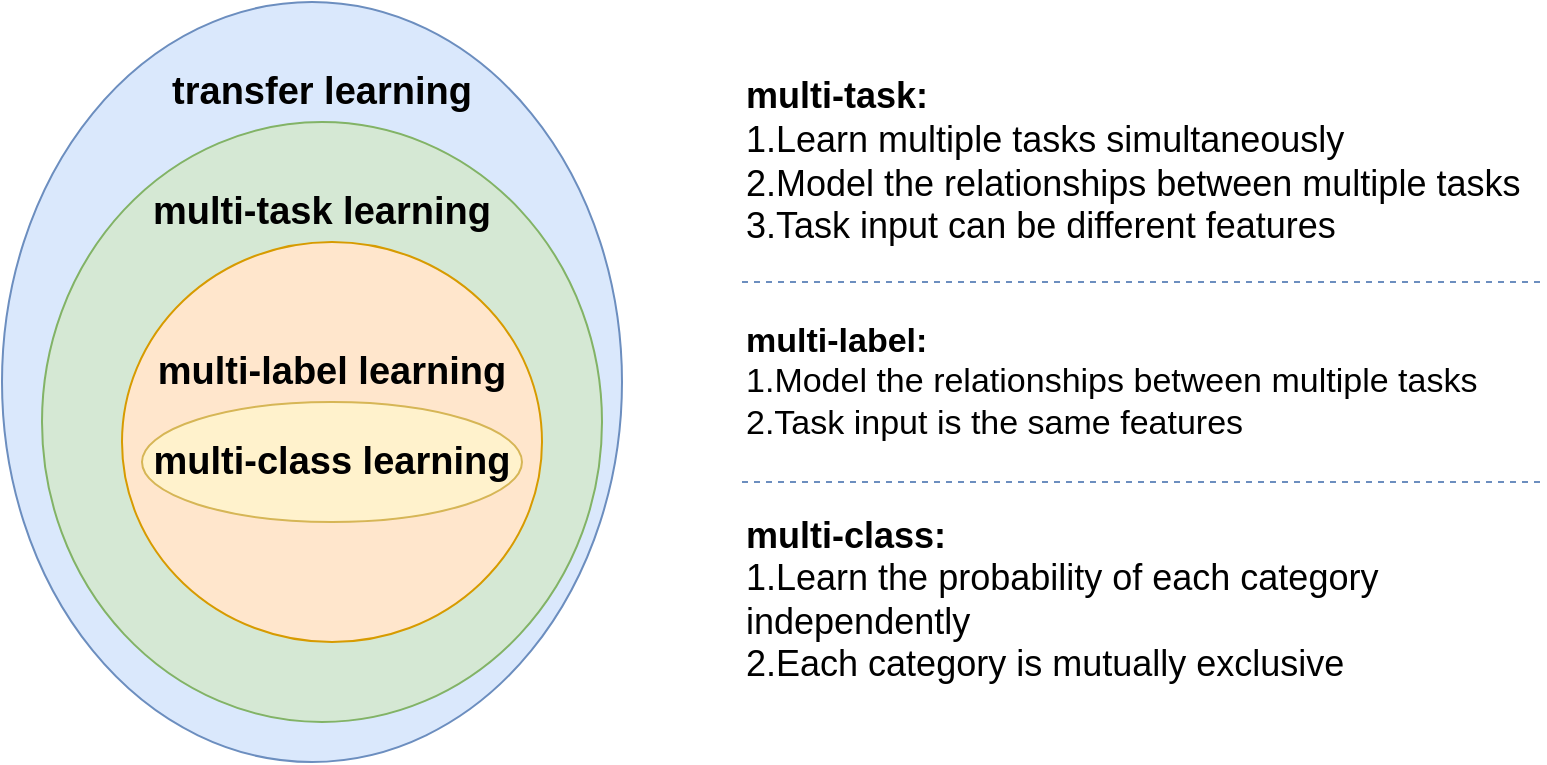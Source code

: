 <mxfile version="24.7.0" type="github" pages="2">
  <diagram name="第 1 页" id="ReQLbQm8tc32pIZsq05j">
    <mxGraphModel dx="1562" dy="810" grid="1" gridSize="10" guides="1" tooltips="1" connect="1" arrows="1" fold="1" page="1" pageScale="1" pageWidth="827" pageHeight="1169" math="0" shadow="0">
      <root>
        <mxCell id="0" />
        <mxCell id="1" parent="0" />
        <mxCell id="25EqgL7V8Id7te-3U3D1-11" value="&lt;b style=&quot;font-size: 18px;&quot;&gt;&lt;font style=&quot;font-size: 18px;&quot;&gt;multi-task:&lt;/font&gt;&lt;/b&gt;&lt;div style=&quot;font-size: 18px;&quot;&gt;&lt;font style=&quot;font-size: 18px;&quot;&gt;1.Learn multiple tasks simultaneously&lt;/font&gt;&lt;/div&gt;&lt;div style=&quot;font-size: 18px;&quot;&gt;&lt;font style=&quot;font-size: 18px;&quot;&gt;2.Model the relationships between multiple tasks&lt;/font&gt;&lt;/div&gt;&lt;div style=&quot;font-size: 18px;&quot;&gt;&lt;font style=&quot;font-size: 18px;&quot;&gt;3.Task input can be different features&lt;/font&gt;&lt;/div&gt;" style="text;html=1;align=left;verticalAlign=middle;whiteSpace=wrap;rounded=0;fontSize=18;" parent="1" vertex="1">
          <mxGeometry x="400" y="520" width="400" height="80" as="geometry" />
        </mxCell>
        <mxCell id="25EqgL7V8Id7te-3U3D1-12" value="" style="endArrow=none;dashed=1;html=1;rounded=0;fillColor=#dae8fc;strokeColor=#6c8ebf;" parent="1" edge="1">
          <mxGeometry width="50" height="50" relative="1" as="geometry">
            <mxPoint x="400" y="620" as="sourcePoint" />
            <mxPoint x="800" y="620" as="targetPoint" />
          </mxGeometry>
        </mxCell>
        <mxCell id="25EqgL7V8Id7te-3U3D1-13" value="&lt;b style=&quot;font-size: 17px;&quot;&gt;&lt;font style=&quot;font-size: 17px;&quot;&gt;multi-label:&lt;/font&gt;&lt;/b&gt;&lt;div style=&quot;font-size: 17px;&quot;&gt;&lt;font style=&quot;font-size: 17px;&quot;&gt;1.&lt;/font&gt;&lt;span style=&quot;background-color: initial; font-size: 17px;&quot;&gt;Model the relationships between multiple tasks&lt;/span&gt;&lt;/div&gt;&lt;div style=&quot;font-size: 17px;&quot;&gt;&lt;font style=&quot;font-size: 17px;&quot;&gt;2.Task input is the same features&lt;/font&gt;&lt;/div&gt;" style="text;html=1;align=left;verticalAlign=middle;whiteSpace=wrap;rounded=0;fontSize=17;" parent="1" vertex="1">
          <mxGeometry x="400" y="630" width="400" height="80" as="geometry" />
        </mxCell>
        <mxCell id="25EqgL7V8Id7te-3U3D1-14" value="&lt;b style=&quot;font-size: 18px;&quot;&gt;&lt;font style=&quot;font-size: 18px;&quot;&gt;multi-class:&lt;/font&gt;&lt;/b&gt;&lt;div style=&quot;font-size: 18px;&quot;&gt;&lt;font style=&quot;font-size: 18px;&quot;&gt;1.Learn the probability of each category independently&lt;/font&gt;&lt;/div&gt;&lt;div style=&quot;font-size: 18px;&quot;&gt;&lt;font style=&quot;font-size: 18px;&quot;&gt;2.Each category is mutually exclusive&lt;/font&gt;&lt;/div&gt;&lt;div style=&quot;font-size: 18px;&quot;&gt;&lt;br style=&quot;font-size: 18px;&quot;&gt;&lt;/div&gt;" style="text;html=1;align=left;verticalAlign=middle;whiteSpace=wrap;rounded=0;fontSize=18;" parent="1" vertex="1">
          <mxGeometry x="400" y="750" width="400" height="80" as="geometry" />
        </mxCell>
        <mxCell id="25EqgL7V8Id7te-3U3D1-15" value="" style="endArrow=none;dashed=1;html=1;rounded=0;fillColor=#dae8fc;strokeColor=#6c8ebf;" parent="1" edge="1">
          <mxGeometry width="50" height="50" relative="1" as="geometry">
            <mxPoint x="400" y="720" as="sourcePoint" />
            <mxPoint x="800" y="720" as="targetPoint" />
          </mxGeometry>
        </mxCell>
        <mxCell id="25EqgL7V8Id7te-3U3D1-16" value="" style="group" parent="1" vertex="1" connectable="0">
          <mxGeometry x="30" y="480" width="310" height="380" as="geometry" />
        </mxCell>
        <mxCell id="25EqgL7V8Id7te-3U3D1-1" value="" style="ellipse;whiteSpace=wrap;html=1;fillColor=#dae8fc;strokeColor=#6c8ebf;" parent="25EqgL7V8Id7te-3U3D1-16" vertex="1">
          <mxGeometry width="310" height="380" as="geometry" />
        </mxCell>
        <mxCell id="25EqgL7V8Id7te-3U3D1-2" value="" style="ellipse;whiteSpace=wrap;html=1;fillColor=#d5e8d4;strokeColor=#82b366;" parent="25EqgL7V8Id7te-3U3D1-16" vertex="1">
          <mxGeometry x="20" y="60" width="280" height="300" as="geometry" />
        </mxCell>
        <mxCell id="25EqgL7V8Id7te-3U3D1-4" value="" style="ellipse;whiteSpace=wrap;html=1;fillColor=#ffe6cc;strokeColor=#d79b00;" parent="25EqgL7V8Id7te-3U3D1-16" vertex="1">
          <mxGeometry x="60" y="120" width="210" height="200" as="geometry" />
        </mxCell>
        <mxCell id="25EqgL7V8Id7te-3U3D1-5" value="" style="ellipse;whiteSpace=wrap;html=1;fillColor=#fff2cc;strokeColor=#d6b656;" parent="25EqgL7V8Id7te-3U3D1-16" vertex="1">
          <mxGeometry x="70" y="200" width="190" height="60" as="geometry" />
        </mxCell>
        <mxCell id="25EqgL7V8Id7te-3U3D1-7" value="transfer learning" style="text;html=1;align=center;verticalAlign=middle;whiteSpace=wrap;rounded=0;fontStyle=1;fontSize=19;" parent="25EqgL7V8Id7te-3U3D1-16" vertex="1">
          <mxGeometry x="72" y="30" width="176" height="30" as="geometry" />
        </mxCell>
        <mxCell id="25EqgL7V8Id7te-3U3D1-8" value="multi-task learning" style="text;html=1;align=center;verticalAlign=middle;whiteSpace=wrap;rounded=0;fontStyle=1;fontSize=19;" parent="25EqgL7V8Id7te-3U3D1-16" vertex="1">
          <mxGeometry x="72" y="90" width="176" height="30" as="geometry" />
        </mxCell>
        <mxCell id="25EqgL7V8Id7te-3U3D1-9" value="multi-label learning" style="text;html=1;align=center;verticalAlign=middle;whiteSpace=wrap;rounded=0;fontStyle=1;fontSize=19;" parent="25EqgL7V8Id7te-3U3D1-16" vertex="1">
          <mxGeometry x="50" y="170" width="230" height="30" as="geometry" />
        </mxCell>
        <mxCell id="25EqgL7V8Id7te-3U3D1-10" value="multi-class learning" style="text;html=1;align=center;verticalAlign=middle;whiteSpace=wrap;rounded=0;fontStyle=1;fontSize=19;" parent="25EqgL7V8Id7te-3U3D1-16" vertex="1">
          <mxGeometry x="55" y="215" width="220" height="30" as="geometry" />
        </mxCell>
      </root>
    </mxGraphModel>
  </diagram>
  <diagram id="SrAlDT9vjby4HJP7lbb7" name="第 2 页">
    <mxGraphModel dx="1221" dy="725" grid="1" gridSize="10" guides="1" tooltips="1" connect="1" arrows="1" fold="1" page="1" pageScale="1" pageWidth="827" pageHeight="1169" math="0" shadow="0">
      <root>
        <mxCell id="0" />
        <mxCell id="1" parent="0" />
        <mxCell id="toNwaz3VHgEj3sMrznvE-5" style="edgeStyle=orthogonalEdgeStyle;rounded=0;orthogonalLoop=1;jettySize=auto;html=1;entryX=0.5;entryY=1;entryDx=0;entryDy=0;" edge="1" parent="1" source="toNwaz3VHgEj3sMrznvE-1" target="toNwaz3VHgEj3sMrznvE-2">
          <mxGeometry relative="1" as="geometry" />
        </mxCell>
        <mxCell id="toNwaz3VHgEj3sMrznvE-1" value="" style="rounded=0;whiteSpace=wrap;html=1;" vertex="1" parent="1">
          <mxGeometry x="200" y="600" width="120" height="60" as="geometry" />
        </mxCell>
        <mxCell id="toNwaz3VHgEj3sMrznvE-12" style="edgeStyle=orthogonalEdgeStyle;rounded=0;orthogonalLoop=1;jettySize=auto;html=1;entryX=0.5;entryY=1;entryDx=0;entryDy=0;" edge="1" parent="1" source="toNwaz3VHgEj3sMrznvE-2" target="toNwaz3VHgEj3sMrznvE-11">
          <mxGeometry relative="1" as="geometry" />
        </mxCell>
        <mxCell id="toNwaz3VHgEj3sMrznvE-2" value="BERT" style="rounded=0;whiteSpace=wrap;html=1;" vertex="1" parent="1">
          <mxGeometry x="200" y="470" width="120" height="60" as="geometry" />
        </mxCell>
        <mxCell id="toNwaz3VHgEj3sMrznvE-10" style="edgeStyle=orthogonalEdgeStyle;rounded=0;orthogonalLoop=1;jettySize=auto;html=1;entryX=0.5;entryY=1;entryDx=0;entryDy=0;" edge="1" parent="1" source="toNwaz3VHgEj3sMrznvE-3" target="toNwaz3VHgEj3sMrznvE-8">
          <mxGeometry relative="1" as="geometry" />
        </mxCell>
        <mxCell id="toNwaz3VHgEj3sMrznvE-13" style="edgeStyle=orthogonalEdgeStyle;rounded=0;orthogonalLoop=1;jettySize=auto;html=1;entryX=0.5;entryY=1;entryDx=0;entryDy=0;" edge="1" parent="1" source="toNwaz3VHgEj3sMrznvE-3" target="toNwaz3VHgEj3sMrznvE-11">
          <mxGeometry relative="1" as="geometry">
            <Array as="points">
              <mxPoint x="400" y="500" />
            </Array>
          </mxGeometry>
        </mxCell>
        <mxCell id="toNwaz3VHgEj3sMrznvE-3" value="CTR" style="rounded=0;whiteSpace=wrap;html=1;" vertex="1" parent="1">
          <mxGeometry x="460" y="470" width="130" height="60" as="geometry" />
        </mxCell>
        <mxCell id="toNwaz3VHgEj3sMrznvE-15" style="edgeStyle=orthogonalEdgeStyle;rounded=0;orthogonalLoop=1;jettySize=auto;html=1;entryX=0;entryY=0.5;entryDx=0;entryDy=0;" edge="1" parent="1" source="toNwaz3VHgEj3sMrznvE-7" target="toNwaz3VHgEj3sMrznvE-14">
          <mxGeometry relative="1" as="geometry" />
        </mxCell>
        <mxCell id="toNwaz3VHgEj3sMrznvE-7" value="uni-branch" style="rounded=0;whiteSpace=wrap;html=1;" vertex="1" parent="1">
          <mxGeometry x="110" y="350" width="120" height="60" as="geometry" />
        </mxCell>
        <mxCell id="toNwaz3VHgEj3sMrznvE-17" style="edgeStyle=orthogonalEdgeStyle;rounded=0;orthogonalLoop=1;jettySize=auto;html=1;entryX=1;entryY=0.5;entryDx=0;entryDy=0;" edge="1" parent="1" source="toNwaz3VHgEj3sMrznvE-8" target="toNwaz3VHgEj3sMrznvE-14">
          <mxGeometry relative="1" as="geometry" />
        </mxCell>
        <mxCell id="toNwaz3VHgEj3sMrznvE-8" value="&#xa;&lt;span style=&quot;color: rgb(0, 0, 0); font-family: Helvetica; font-size: 12px; font-style: normal; font-variant-ligatures: normal; font-variant-caps: normal; font-weight: 400; letter-spacing: normal; orphans: 2; text-align: center; text-indent: 0px; text-transform: none; widows: 2; word-spacing: 0px; -webkit-text-stroke-width: 0px; white-space: normal; background-color: rgb(251, 251, 251); text-decoration-thickness: initial; text-decoration-style: initial; text-decoration-color: initial; display: inline !important; float: none;&quot;&gt;uni-branch&lt;/span&gt;&#xa;&#xa;" style="rounded=0;whiteSpace=wrap;html=1;" vertex="1" parent="1">
          <mxGeometry x="570" y="350" width="130" height="60" as="geometry" />
        </mxCell>
        <mxCell id="toNwaz3VHgEj3sMrznvE-9" style="edgeStyle=orthogonalEdgeStyle;rounded=0;orthogonalLoop=1;jettySize=auto;html=1;entryX=0.431;entryY=1.028;entryDx=0;entryDy=0;entryPerimeter=0;" edge="1" parent="1" source="toNwaz3VHgEj3sMrznvE-2" target="toNwaz3VHgEj3sMrznvE-7">
          <mxGeometry relative="1" as="geometry" />
        </mxCell>
        <mxCell id="toNwaz3VHgEj3sMrznvE-11" value="Cross-attention" style="rounded=0;whiteSpace=wrap;html=1;" vertex="1" parent="1">
          <mxGeometry x="340" y="350" width="120" height="60" as="geometry" />
        </mxCell>
        <mxCell id="toNwaz3VHgEj3sMrznvE-18" style="edgeStyle=orthogonalEdgeStyle;rounded=0;orthogonalLoop=1;jettySize=auto;html=1;" edge="1" parent="1" source="toNwaz3VHgEj3sMrznvE-14">
          <mxGeometry relative="1" as="geometry">
            <mxPoint x="400" y="180" as="targetPoint" />
          </mxGeometry>
        </mxCell>
        <mxCell id="toNwaz3VHgEj3sMrznvE-14" value="classifier" style="rounded=0;whiteSpace=wrap;html=1;" vertex="1" parent="1">
          <mxGeometry x="340" y="220" width="120" height="60" as="geometry" />
        </mxCell>
        <mxCell id="toNwaz3VHgEj3sMrznvE-19" value="y&#39;" style="rounded=0;whiteSpace=wrap;html=1;" vertex="1" parent="1">
          <mxGeometry x="340" y="120" width="120" height="60" as="geometry" />
        </mxCell>
        <mxCell id="toNwaz3VHgEj3sMrznvE-20" value="" style="rounded=0;whiteSpace=wrap;html=1;" vertex="1" parent="1">
          <mxGeometry x="200" y="600" width="120" height="60" as="geometry" />
        </mxCell>
        <mxCell id="toNwaz3VHgEj3sMrznvE-23" style="edgeStyle=orthogonalEdgeStyle;rounded=0;orthogonalLoop=1;jettySize=auto;html=1;entryX=0.5;entryY=1;entryDx=0;entryDy=0;" edge="1" parent="1" source="toNwaz3VHgEj3sMrznvE-21" target="toNwaz3VHgEj3sMrznvE-3">
          <mxGeometry relative="1" as="geometry" />
        </mxCell>
        <mxCell id="toNwaz3VHgEj3sMrznvE-21" value="" style="rounded=0;whiteSpace=wrap;html=1;" vertex="1" parent="1">
          <mxGeometry x="465" y="600" width="120" height="60" as="geometry" />
        </mxCell>
      </root>
    </mxGraphModel>
  </diagram>
</mxfile>
